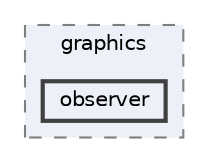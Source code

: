 digraph "src/main/java/com/example/graphics/observer"
{
 // LATEX_PDF_SIZE
  bgcolor="transparent";
  edge [fontname=Helvetica,fontsize=10,labelfontname=Helvetica,labelfontsize=10];
  node [fontname=Helvetica,fontsize=10,shape=box,height=0.2,width=0.4];
  compound=true
  subgraph clusterdir_75119c159baf1587d53ba54cb0939641 {
    graph [ bgcolor="#edf0f7", pencolor="grey50", label="graphics", fontname=Helvetica,fontsize=10 style="filled,dashed", URL="dir_75119c159baf1587d53ba54cb0939641.html",tooltip=""]
  dir_dd9b314e136f9af5b8cd980f53d3315e [label="observer", fillcolor="#edf0f7", color="grey25", style="filled,bold", URL="dir_dd9b314e136f9af5b8cd980f53d3315e.html",tooltip=""];
  }
}

